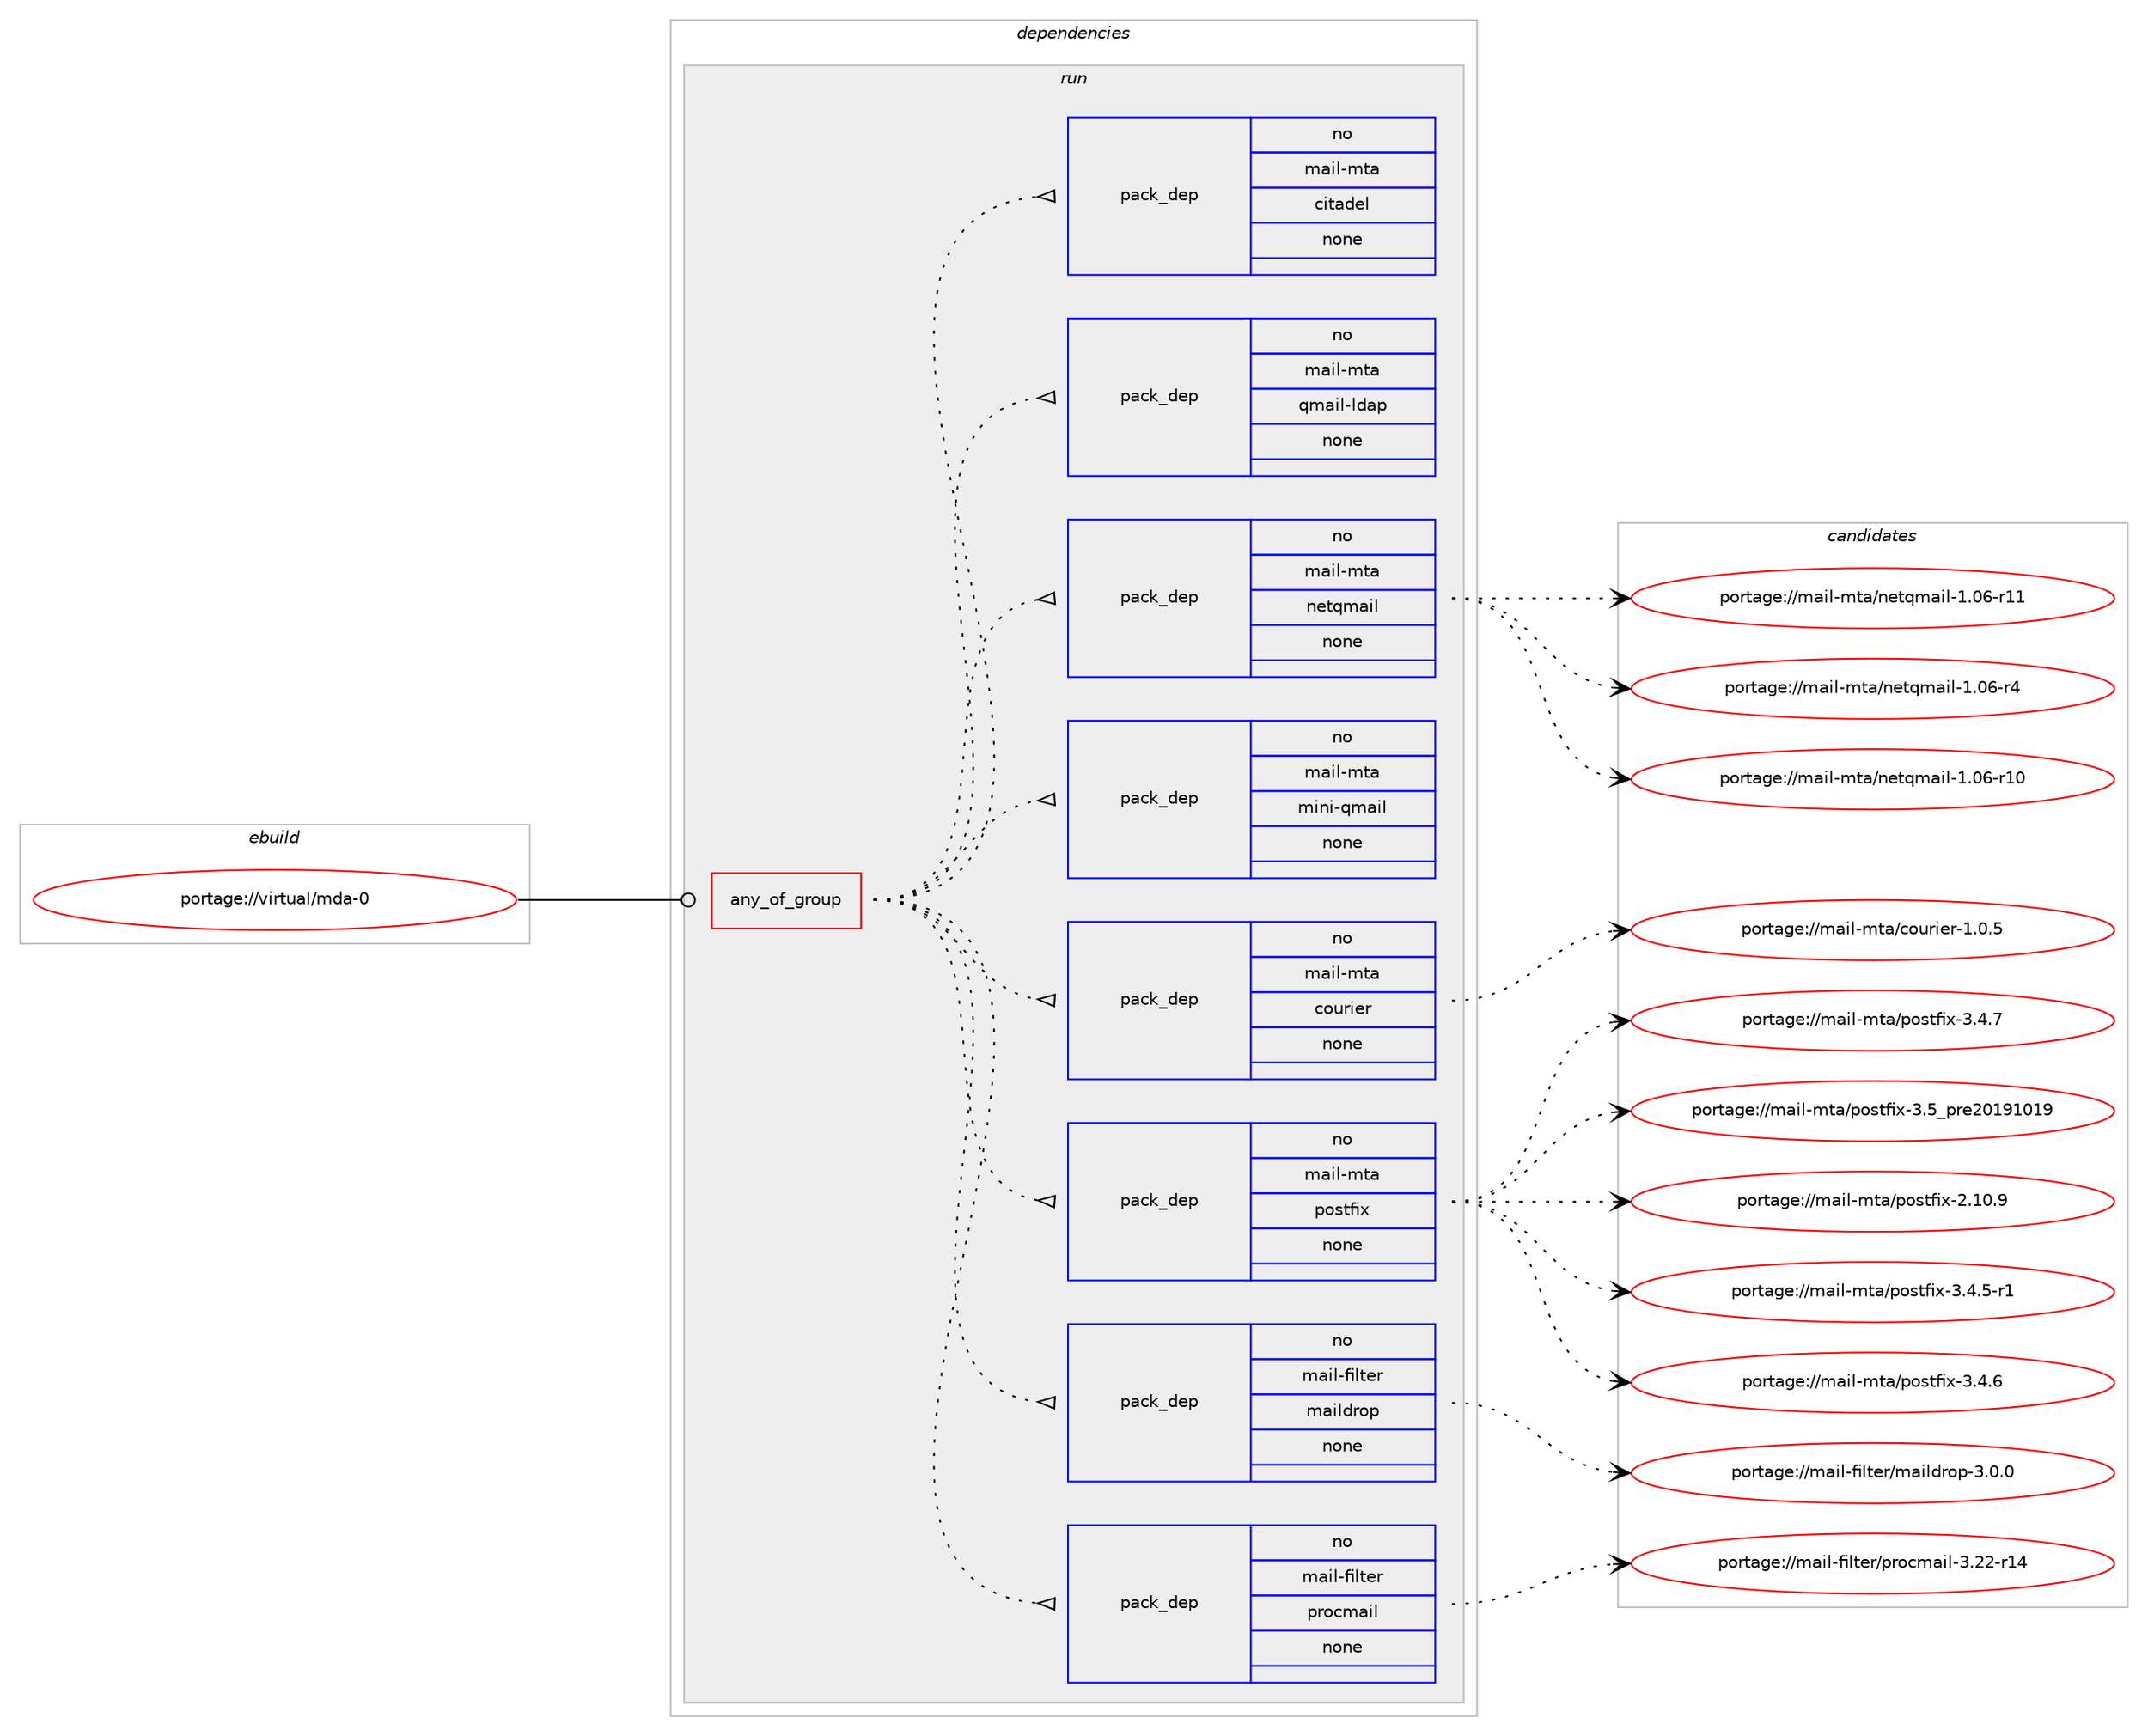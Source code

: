 digraph prolog {

# *************
# Graph options
# *************

newrank=true;
concentrate=true;
compound=true;
graph [rankdir=LR,fontname=Helvetica,fontsize=10,ranksep=1.5];#, ranksep=2.5, nodesep=0.2];
edge  [arrowhead=vee];
node  [fontname=Helvetica,fontsize=10];

# **********
# The ebuild
# **********

subgraph cluster_leftcol {
color=gray;
rank=same;
label=<<i>ebuild</i>>;
id [label="portage://virtual/mda-0", color=red, width=4, href="../virtual/mda-0.svg"];
}

# ****************
# The dependencies
# ****************

subgraph cluster_midcol {
color=gray;
label=<<i>dependencies</i>>;
subgraph cluster_compile {
fillcolor="#eeeeee";
style=filled;
label=<<i>compile</i>>;
}
subgraph cluster_compileandrun {
fillcolor="#eeeeee";
style=filled;
label=<<i>compile and run</i>>;
}
subgraph cluster_run {
fillcolor="#eeeeee";
style=filled;
label=<<i>run</i>>;
subgraph any7154 {
dependency434106 [label=<<TABLE BORDER="0" CELLBORDER="1" CELLSPACING="0" CELLPADDING="4"><TR><TD CELLPADDING="10">any_of_group</TD></TR></TABLE>>, shape=none, color=red];subgraph pack321707 {
dependency434107 [label=<<TABLE BORDER="0" CELLBORDER="1" CELLSPACING="0" CELLPADDING="4" WIDTH="220"><TR><TD ROWSPAN="6" CELLPADDING="30">pack_dep</TD></TR><TR><TD WIDTH="110">no</TD></TR><TR><TD>mail-filter</TD></TR><TR><TD>procmail</TD></TR><TR><TD>none</TD></TR><TR><TD></TD></TR></TABLE>>, shape=none, color=blue];
}
dependency434106:e -> dependency434107:w [weight=20,style="dotted",arrowhead="oinv"];
subgraph pack321708 {
dependency434108 [label=<<TABLE BORDER="0" CELLBORDER="1" CELLSPACING="0" CELLPADDING="4" WIDTH="220"><TR><TD ROWSPAN="6" CELLPADDING="30">pack_dep</TD></TR><TR><TD WIDTH="110">no</TD></TR><TR><TD>mail-filter</TD></TR><TR><TD>maildrop</TD></TR><TR><TD>none</TD></TR><TR><TD></TD></TR></TABLE>>, shape=none, color=blue];
}
dependency434106:e -> dependency434108:w [weight=20,style="dotted",arrowhead="oinv"];
subgraph pack321709 {
dependency434109 [label=<<TABLE BORDER="0" CELLBORDER="1" CELLSPACING="0" CELLPADDING="4" WIDTH="220"><TR><TD ROWSPAN="6" CELLPADDING="30">pack_dep</TD></TR><TR><TD WIDTH="110">no</TD></TR><TR><TD>mail-mta</TD></TR><TR><TD>postfix</TD></TR><TR><TD>none</TD></TR><TR><TD></TD></TR></TABLE>>, shape=none, color=blue];
}
dependency434106:e -> dependency434109:w [weight=20,style="dotted",arrowhead="oinv"];
subgraph pack321710 {
dependency434110 [label=<<TABLE BORDER="0" CELLBORDER="1" CELLSPACING="0" CELLPADDING="4" WIDTH="220"><TR><TD ROWSPAN="6" CELLPADDING="30">pack_dep</TD></TR><TR><TD WIDTH="110">no</TD></TR><TR><TD>mail-mta</TD></TR><TR><TD>courier</TD></TR><TR><TD>none</TD></TR><TR><TD></TD></TR></TABLE>>, shape=none, color=blue];
}
dependency434106:e -> dependency434110:w [weight=20,style="dotted",arrowhead="oinv"];
subgraph pack321711 {
dependency434111 [label=<<TABLE BORDER="0" CELLBORDER="1" CELLSPACING="0" CELLPADDING="4" WIDTH="220"><TR><TD ROWSPAN="6" CELLPADDING="30">pack_dep</TD></TR><TR><TD WIDTH="110">no</TD></TR><TR><TD>mail-mta</TD></TR><TR><TD>mini-qmail</TD></TR><TR><TD>none</TD></TR><TR><TD></TD></TR></TABLE>>, shape=none, color=blue];
}
dependency434106:e -> dependency434111:w [weight=20,style="dotted",arrowhead="oinv"];
subgraph pack321712 {
dependency434112 [label=<<TABLE BORDER="0" CELLBORDER="1" CELLSPACING="0" CELLPADDING="4" WIDTH="220"><TR><TD ROWSPAN="6" CELLPADDING="30">pack_dep</TD></TR><TR><TD WIDTH="110">no</TD></TR><TR><TD>mail-mta</TD></TR><TR><TD>netqmail</TD></TR><TR><TD>none</TD></TR><TR><TD></TD></TR></TABLE>>, shape=none, color=blue];
}
dependency434106:e -> dependency434112:w [weight=20,style="dotted",arrowhead="oinv"];
subgraph pack321713 {
dependency434113 [label=<<TABLE BORDER="0" CELLBORDER="1" CELLSPACING="0" CELLPADDING="4" WIDTH="220"><TR><TD ROWSPAN="6" CELLPADDING="30">pack_dep</TD></TR><TR><TD WIDTH="110">no</TD></TR><TR><TD>mail-mta</TD></TR><TR><TD>qmail-ldap</TD></TR><TR><TD>none</TD></TR><TR><TD></TD></TR></TABLE>>, shape=none, color=blue];
}
dependency434106:e -> dependency434113:w [weight=20,style="dotted",arrowhead="oinv"];
subgraph pack321714 {
dependency434114 [label=<<TABLE BORDER="0" CELLBORDER="1" CELLSPACING="0" CELLPADDING="4" WIDTH="220"><TR><TD ROWSPAN="6" CELLPADDING="30">pack_dep</TD></TR><TR><TD WIDTH="110">no</TD></TR><TR><TD>mail-mta</TD></TR><TR><TD>citadel</TD></TR><TR><TD>none</TD></TR><TR><TD></TD></TR></TABLE>>, shape=none, color=blue];
}
dependency434106:e -> dependency434114:w [weight=20,style="dotted",arrowhead="oinv"];
}
id:e -> dependency434106:w [weight=20,style="solid",arrowhead="odot"];
}
}

# **************
# The candidates
# **************

subgraph cluster_choices {
rank=same;
color=gray;
label=<<i>candidates</i>>;

subgraph choice321707 {
color=black;
nodesep=1;
choiceportage10997105108451021051081161011144711211411199109971051084551465050451144952 [label="portage://mail-filter/procmail-3.22-r14", color=red, width=4,href="../mail-filter/procmail-3.22-r14.svg"];
dependency434107:e -> choiceportage10997105108451021051081161011144711211411199109971051084551465050451144952:w [style=dotted,weight="100"];
}
subgraph choice321708 {
color=black;
nodesep=1;
choiceportage10997105108451021051081161011144710997105108100114111112455146484648 [label="portage://mail-filter/maildrop-3.0.0", color=red, width=4,href="../mail-filter/maildrop-3.0.0.svg"];
dependency434108:e -> choiceportage10997105108451021051081161011144710997105108100114111112455146484648:w [style=dotted,weight="100"];
}
subgraph choice321709 {
color=black;
nodesep=1;
choiceportage1099710510845109116974711211111511610210512045504649484657 [label="portage://mail-mta/postfix-2.10.9", color=red, width=4,href="../mail-mta/postfix-2.10.9.svg"];
choiceportage109971051084510911697471121111151161021051204551465246534511449 [label="portage://mail-mta/postfix-3.4.5-r1", color=red, width=4,href="../mail-mta/postfix-3.4.5-r1.svg"];
choiceportage10997105108451091169747112111115116102105120455146524654 [label="portage://mail-mta/postfix-3.4.6", color=red, width=4,href="../mail-mta/postfix-3.4.6.svg"];
choiceportage10997105108451091169747112111115116102105120455146524655 [label="portage://mail-mta/postfix-3.4.7", color=red, width=4,href="../mail-mta/postfix-3.4.7.svg"];
choiceportage1099710510845109116974711211111511610210512045514653951121141015048495749484957 [label="portage://mail-mta/postfix-3.5_pre20191019", color=red, width=4,href="../mail-mta/postfix-3.5_pre20191019.svg"];
dependency434109:e -> choiceportage1099710510845109116974711211111511610210512045504649484657:w [style=dotted,weight="100"];
dependency434109:e -> choiceportage109971051084510911697471121111151161021051204551465246534511449:w [style=dotted,weight="100"];
dependency434109:e -> choiceportage10997105108451091169747112111115116102105120455146524654:w [style=dotted,weight="100"];
dependency434109:e -> choiceportage10997105108451091169747112111115116102105120455146524655:w [style=dotted,weight="100"];
dependency434109:e -> choiceportage1099710510845109116974711211111511610210512045514653951121141015048495749484957:w [style=dotted,weight="100"];
}
subgraph choice321710 {
color=black;
nodesep=1;
choiceportage1099710510845109116974799111117114105101114454946484653 [label="portage://mail-mta/courier-1.0.5", color=red, width=4,href="../mail-mta/courier-1.0.5.svg"];
dependency434110:e -> choiceportage1099710510845109116974799111117114105101114454946484653:w [style=dotted,weight="100"];
}
subgraph choice321711 {
color=black;
nodesep=1;
}
subgraph choice321712 {
color=black;
nodesep=1;
choiceportage10997105108451091169747110101116113109971051084549464854451144948 [label="portage://mail-mta/netqmail-1.06-r10", color=red, width=4,href="../mail-mta/netqmail-1.06-r10.svg"];
choiceportage10997105108451091169747110101116113109971051084549464854451144949 [label="portage://mail-mta/netqmail-1.06-r11", color=red, width=4,href="../mail-mta/netqmail-1.06-r11.svg"];
choiceportage109971051084510911697471101011161131099710510845494648544511452 [label="portage://mail-mta/netqmail-1.06-r4", color=red, width=4,href="../mail-mta/netqmail-1.06-r4.svg"];
dependency434112:e -> choiceportage10997105108451091169747110101116113109971051084549464854451144948:w [style=dotted,weight="100"];
dependency434112:e -> choiceportage10997105108451091169747110101116113109971051084549464854451144949:w [style=dotted,weight="100"];
dependency434112:e -> choiceportage109971051084510911697471101011161131099710510845494648544511452:w [style=dotted,weight="100"];
}
subgraph choice321713 {
color=black;
nodesep=1;
}
subgraph choice321714 {
color=black;
nodesep=1;
}
}

}
